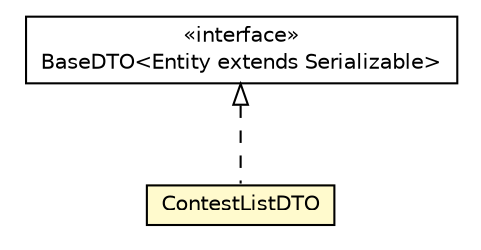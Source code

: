 #!/usr/local/bin/dot
#
# Class diagram 
# Generated by UMLGraph version 5.1 (http://www.umlgraph.org/)
#

digraph G {
	edge [fontname="Helvetica",fontsize=10,labelfontname="Helvetica",labelfontsize=10];
	node [fontname="Helvetica",fontsize=10,shape=plaintext];
	nodesep=0.25;
	ranksep=0.5;
	// cn.edu.uestc.acmicpc.db.dto.impl.contest.ContestListDTO
	c10138 [label=<<table title="cn.edu.uestc.acmicpc.db.dto.impl.contest.ContestListDTO" border="0" cellborder="1" cellspacing="0" cellpadding="2" port="p" bgcolor="lemonChiffon" href="./ContestListDTO.html">
		<tr><td><table border="0" cellspacing="0" cellpadding="1">
<tr><td align="center" balign="center"> ContestListDTO </td></tr>
		</table></td></tr>
		</table>>, fontname="Helvetica", fontcolor="black", fontsize=10.0];
	// cn.edu.uestc.acmicpc.db.dto.base.BaseDTO<Entity extends java.io.Serializable>
	c10189 [label=<<table title="cn.edu.uestc.acmicpc.db.dto.base.BaseDTO" border="0" cellborder="1" cellspacing="0" cellpadding="2" port="p" href="../../base/BaseDTO.html">
		<tr><td><table border="0" cellspacing="0" cellpadding="1">
<tr><td align="center" balign="center"> &#171;interface&#187; </td></tr>
<tr><td align="center" balign="center"> BaseDTO&lt;Entity extends Serializable&gt; </td></tr>
		</table></td></tr>
		</table>>, fontname="Helvetica", fontcolor="black", fontsize=10.0];
	//cn.edu.uestc.acmicpc.db.dto.impl.contest.ContestListDTO implements cn.edu.uestc.acmicpc.db.dto.base.BaseDTO<Entity extends java.io.Serializable>
	c10189:p -> c10138:p [dir=back,arrowtail=empty,style=dashed];
}


